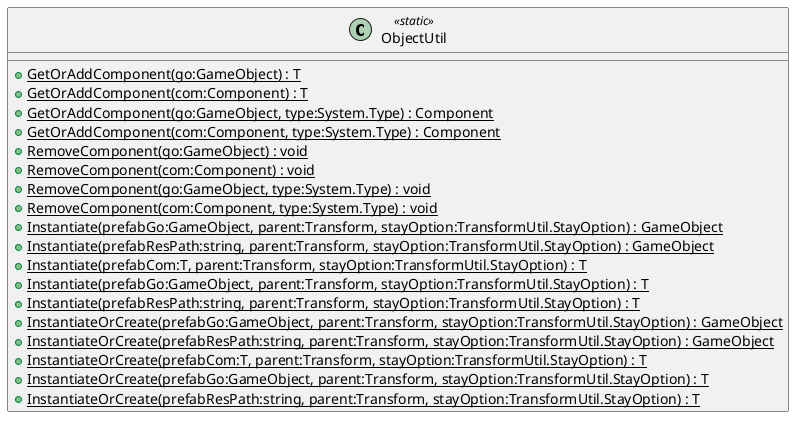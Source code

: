 @startuml
class ObjectUtil <<static>> {
    + {static} GetOrAddComponent(go:GameObject) : T
    + {static} GetOrAddComponent(com:Component) : T
    + {static} GetOrAddComponent(go:GameObject, type:System.Type) : Component
    + {static} GetOrAddComponent(com:Component, type:System.Type) : Component
    + {static} RemoveComponent(go:GameObject) : void
    + {static} RemoveComponent(com:Component) : void
    + {static} RemoveComponent(go:GameObject, type:System.Type) : void
    + {static} RemoveComponent(com:Component, type:System.Type) : void
    + {static} Instantiate(prefabGo:GameObject, parent:Transform, stayOption:TransformUtil.StayOption) : GameObject
    + {static} Instantiate(prefabResPath:string, parent:Transform, stayOption:TransformUtil.StayOption) : GameObject
    + {static} Instantiate(prefabCom:T, parent:Transform, stayOption:TransformUtil.StayOption) : T
    + {static} Instantiate(prefabGo:GameObject, parent:Transform, stayOption:TransformUtil.StayOption) : T
    + {static} Instantiate(prefabResPath:string, parent:Transform, stayOption:TransformUtil.StayOption) : T
    + {static} InstantiateOrCreate(prefabGo:GameObject, parent:Transform, stayOption:TransformUtil.StayOption) : GameObject
    + {static} InstantiateOrCreate(prefabResPath:string, parent:Transform, stayOption:TransformUtil.StayOption) : GameObject
    + {static} InstantiateOrCreate(prefabCom:T, parent:Transform, stayOption:TransformUtil.StayOption) : T
    + {static} InstantiateOrCreate(prefabGo:GameObject, parent:Transform, stayOption:TransformUtil.StayOption) : T
    + {static} InstantiateOrCreate(prefabResPath:string, parent:Transform, stayOption:TransformUtil.StayOption) : T
}
@enduml
